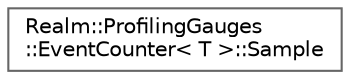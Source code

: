 digraph "Graphical Class Hierarchy"
{
 // LATEX_PDF_SIZE
  bgcolor="transparent";
  edge [fontname=Helvetica,fontsize=10,labelfontname=Helvetica,labelfontsize=10];
  node [fontname=Helvetica,fontsize=10,shape=box,height=0.2,width=0.4];
  rankdir="LR";
  Node0 [id="Node000000",label="Realm::ProfilingGauges\l::EventCounter\< T \>::Sample",height=0.2,width=0.4,color="grey40", fillcolor="white", style="filled",URL="$structRealm_1_1ProfilingGauges_1_1EventCounter_1_1Sample.html",tooltip=" "];
}
